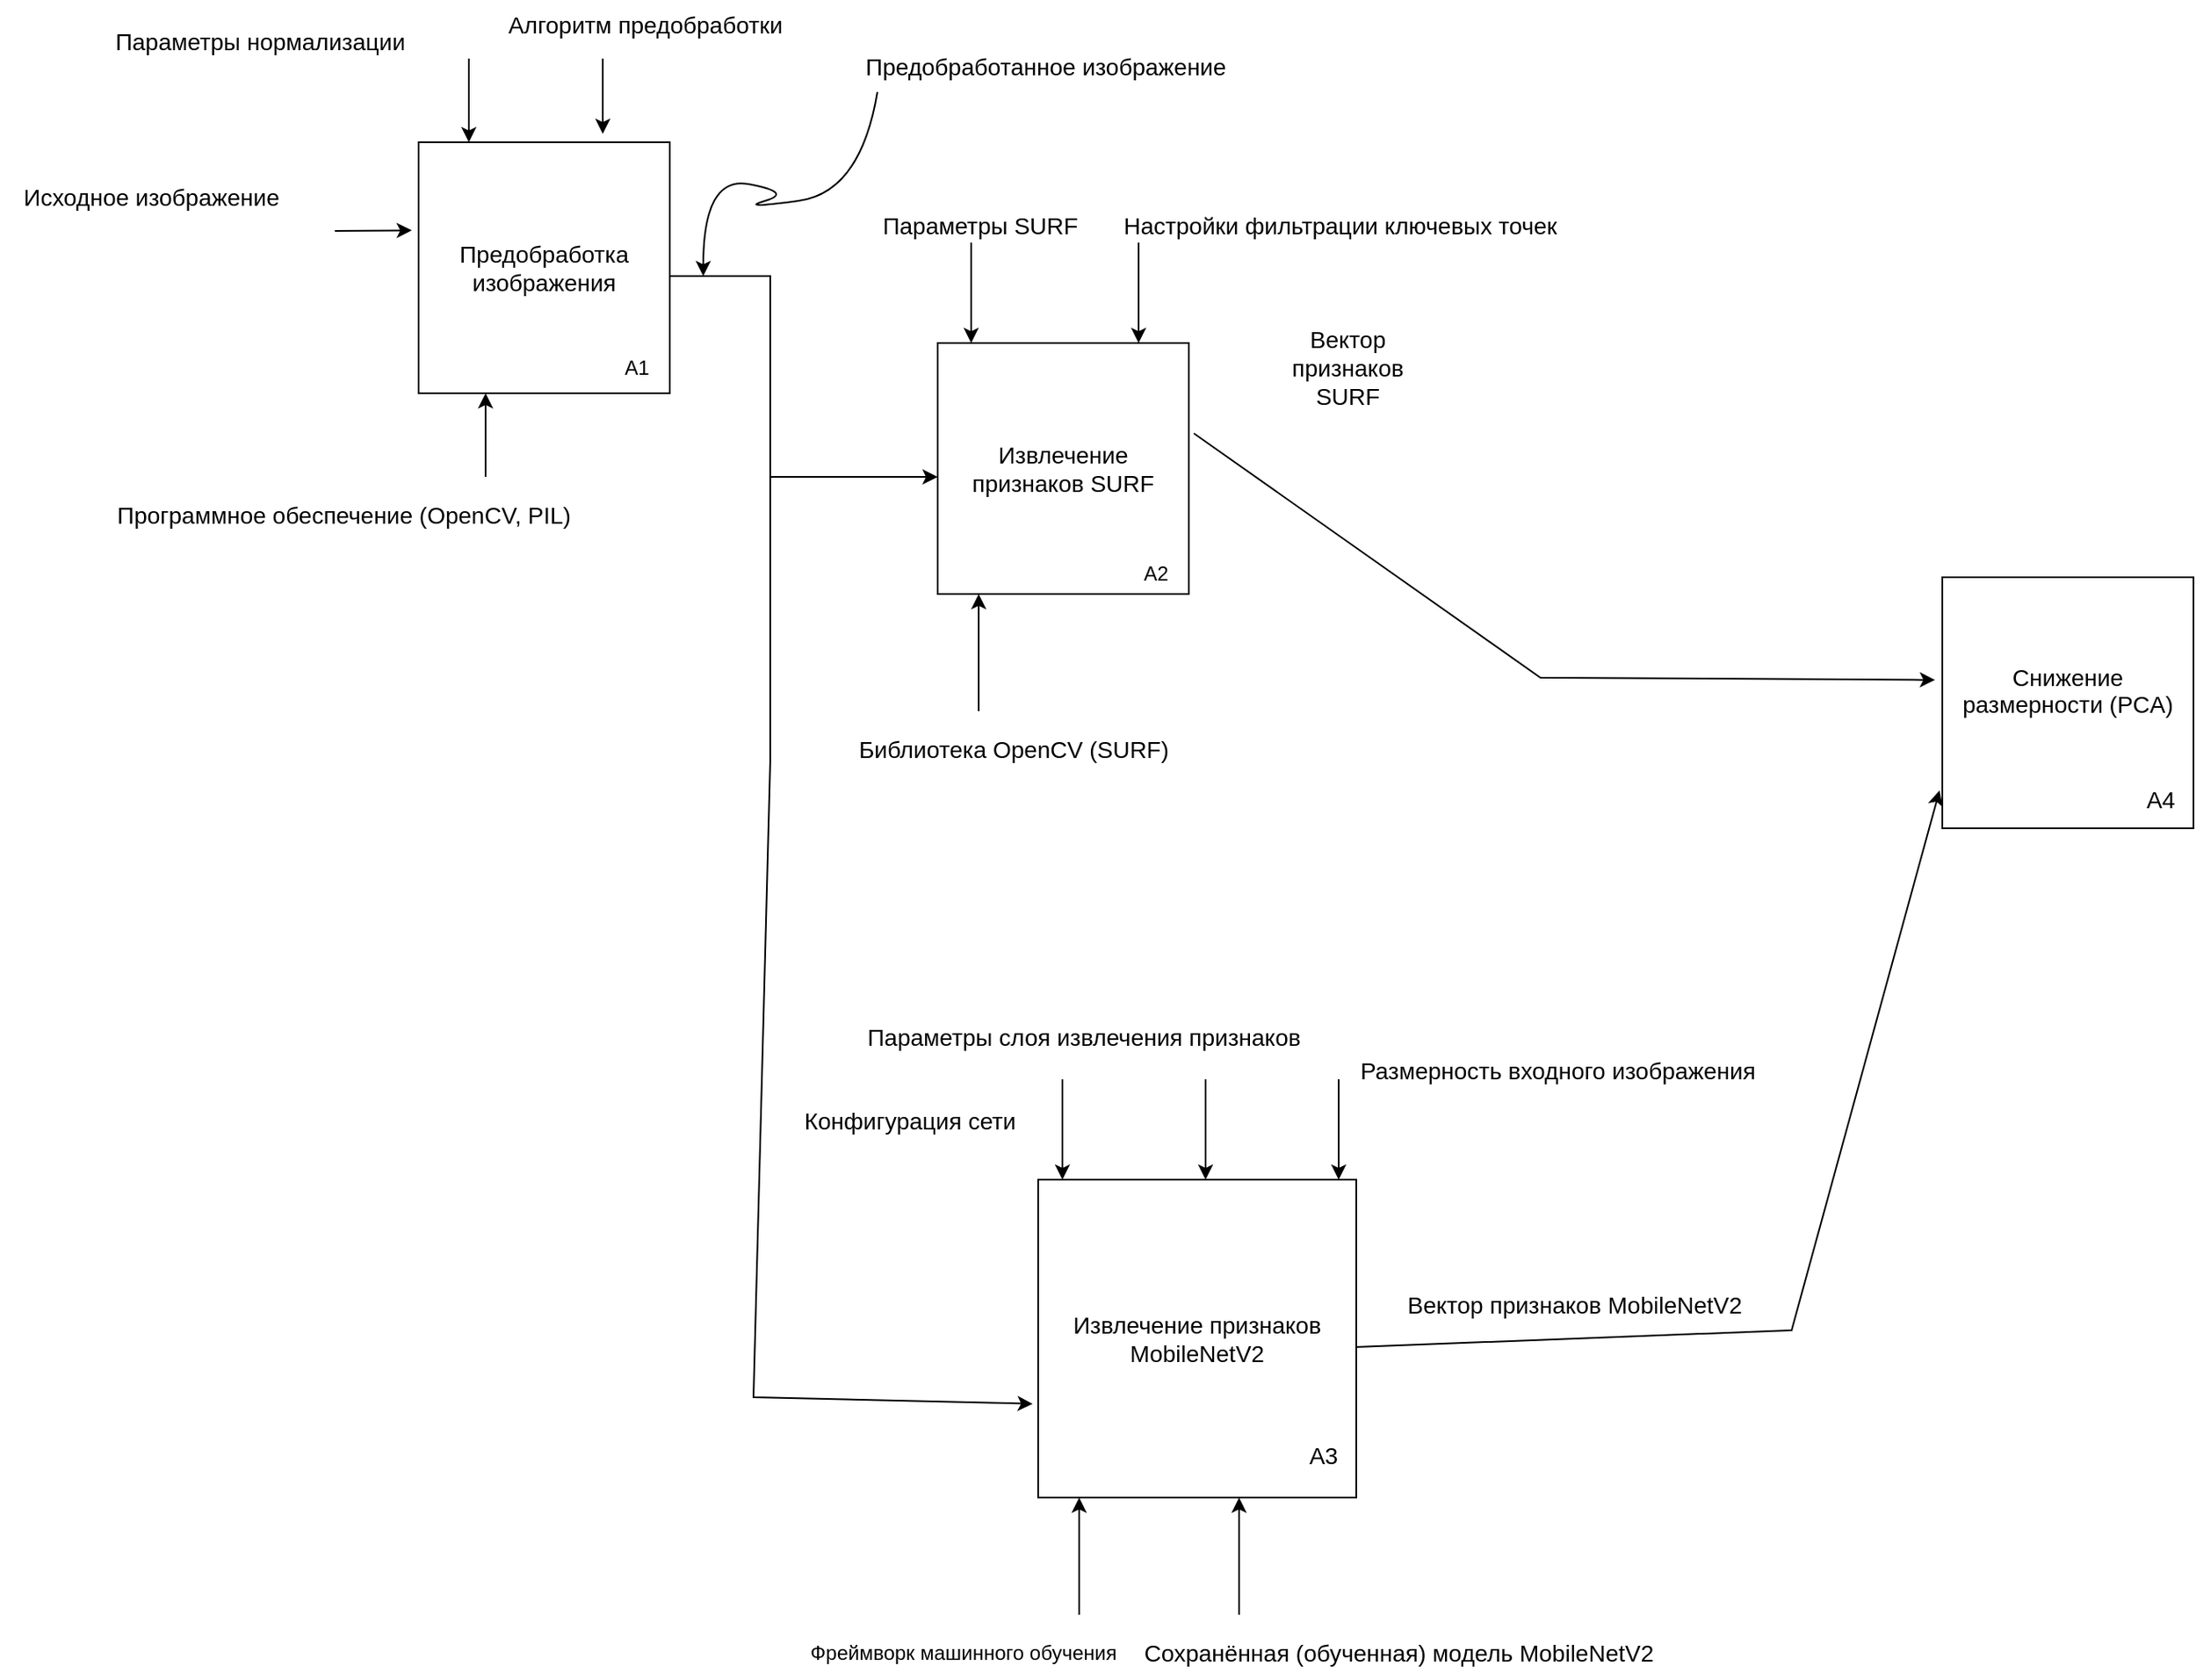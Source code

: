 <mxfile version="27.0.6">
  <diagram name="Page-1" id="yjKHmajVPNLjNDqTINe9">
    <mxGraphModel dx="1613" dy="462" grid="1" gridSize="10" guides="1" tooltips="1" connect="1" arrows="1" fold="1" page="1" pageScale="1" pageWidth="827" pageHeight="1169" math="0" shadow="0">
      <root>
        <mxCell id="0" />
        <mxCell id="1" parent="0" />
        <mxCell id="FVwSHl56AS6buHbsJdmO-1" value="&lt;font style=&quot;font-size: 14px;&quot;&gt;Предобработка изображения&lt;/font&gt;" style="whiteSpace=wrap;html=1;aspect=fixed;" vertex="1" parent="1">
          <mxGeometry x="140" y="100" width="150" height="150" as="geometry" />
        </mxCell>
        <mxCell id="FVwSHl56AS6buHbsJdmO-2" value="A1" style="text;html=1;align=center;verticalAlign=middle;resizable=0;points=[];autosize=1;strokeColor=none;fillColor=none;" vertex="1" parent="1">
          <mxGeometry x="250" y="220" width="40" height="30" as="geometry" />
        </mxCell>
        <mxCell id="FVwSHl56AS6buHbsJdmO-3" value="" style="endArrow=classic;html=1;rounded=0;entryX=-0.027;entryY=0.351;entryDx=0;entryDy=0;entryPerimeter=0;" edge="1" parent="1" target="FVwSHl56AS6buHbsJdmO-1">
          <mxGeometry width="50" height="50" relative="1" as="geometry">
            <mxPoint x="90" y="153" as="sourcePoint" />
            <mxPoint x="400" y="150" as="targetPoint" />
          </mxGeometry>
        </mxCell>
        <mxCell id="FVwSHl56AS6buHbsJdmO-4" value="&lt;font style=&quot;font-size: 14px;&quot;&gt;Исходное изображение&lt;/font&gt;" style="text;html=1;align=center;verticalAlign=middle;resizable=0;points=[];autosize=1;strokeColor=none;fillColor=none;" vertex="1" parent="1">
          <mxGeometry x="-110" y="118" width="180" height="30" as="geometry" />
        </mxCell>
        <mxCell id="FVwSHl56AS6buHbsJdmO-7" value="" style="endArrow=classic;html=1;rounded=0;" edge="1" parent="1">
          <mxGeometry width="50" height="50" relative="1" as="geometry">
            <mxPoint x="170" y="50" as="sourcePoint" />
            <mxPoint x="170" y="100" as="targetPoint" />
          </mxGeometry>
        </mxCell>
        <mxCell id="FVwSHl56AS6buHbsJdmO-8" value="&lt;font style=&quot;font-size: 14px;&quot;&gt;Параметры нормализации&lt;/font&gt;" style="text;html=1;align=center;verticalAlign=middle;resizable=0;points=[];autosize=1;strokeColor=none;fillColor=none;" vertex="1" parent="1">
          <mxGeometry x="-55" y="25" width="200" height="30" as="geometry" />
        </mxCell>
        <mxCell id="FVwSHl56AS6buHbsJdmO-9" value="" style="endArrow=classic;html=1;rounded=0;" edge="1" parent="1">
          <mxGeometry width="50" height="50" relative="1" as="geometry">
            <mxPoint x="250" y="50" as="sourcePoint" />
            <mxPoint x="250" y="95" as="targetPoint" />
          </mxGeometry>
        </mxCell>
        <mxCell id="FVwSHl56AS6buHbsJdmO-10" value="&lt;font style=&quot;font-size: 14px;&quot;&gt;Алгоритм предобработки&lt;/font&gt;" style="text;html=1;align=center;verticalAlign=middle;resizable=0;points=[];autosize=1;strokeColor=none;fillColor=none;" vertex="1" parent="1">
          <mxGeometry x="180" y="15" width="190" height="30" as="geometry" />
        </mxCell>
        <mxCell id="FVwSHl56AS6buHbsJdmO-11" value="" style="endArrow=classic;html=1;rounded=0;" edge="1" parent="1">
          <mxGeometry width="50" height="50" relative="1" as="geometry">
            <mxPoint x="290" y="180" as="sourcePoint" />
            <mxPoint x="450" y="300" as="targetPoint" />
            <Array as="points">
              <mxPoint x="350" y="180" />
              <mxPoint x="350" y="300" />
              <mxPoint x="390" y="300" />
            </Array>
          </mxGeometry>
        </mxCell>
        <mxCell id="FVwSHl56AS6buHbsJdmO-12" value="&lt;font style=&quot;font-size: 14px;&quot;&gt;Извлечение признаков SURF&lt;/font&gt;" style="whiteSpace=wrap;html=1;aspect=fixed;" vertex="1" parent="1">
          <mxGeometry x="450" y="220" width="150" height="150" as="geometry" />
        </mxCell>
        <mxCell id="FVwSHl56AS6buHbsJdmO-13" value="" style="endArrow=classic;html=1;rounded=0;" edge="1" parent="1">
          <mxGeometry width="50" height="50" relative="1" as="geometry">
            <mxPoint x="180" y="300" as="sourcePoint" />
            <mxPoint x="180" y="250" as="targetPoint" />
          </mxGeometry>
        </mxCell>
        <mxCell id="FVwSHl56AS6buHbsJdmO-14" value="&lt;font style=&quot;font-size: 14px;&quot;&gt;Программное обеспечение (OpenCV, PIL)&lt;/font&gt;" style="text;html=1;align=center;verticalAlign=middle;resizable=0;points=[];autosize=1;strokeColor=none;fillColor=none;" vertex="1" parent="1">
          <mxGeometry x="-50" y="308" width="290" height="30" as="geometry" />
        </mxCell>
        <mxCell id="FVwSHl56AS6buHbsJdmO-16" value="&lt;font style=&quot;font-size: 14px;&quot;&gt;Предобработанное изображение&lt;/font&gt;" style="text;whiteSpace=wrap;html=1;" vertex="1" parent="1">
          <mxGeometry x="405" y="40" width="240" height="40" as="geometry" />
        </mxCell>
        <mxCell id="FVwSHl56AS6buHbsJdmO-17" value="" style="endArrow=classic;html=1;rounded=0;" edge="1" parent="1">
          <mxGeometry width="50" height="50" relative="1" as="geometry">
            <mxPoint x="474.5" y="440" as="sourcePoint" />
            <mxPoint x="474.5" y="370" as="targetPoint" />
          </mxGeometry>
        </mxCell>
        <mxCell id="FVwSHl56AS6buHbsJdmO-18" value="" style="endArrow=classic;html=1;rounded=0;" edge="1" parent="1">
          <mxGeometry width="50" height="50" relative="1" as="geometry">
            <mxPoint x="570" y="160" as="sourcePoint" />
            <mxPoint x="570" y="220" as="targetPoint" />
          </mxGeometry>
        </mxCell>
        <mxCell id="FVwSHl56AS6buHbsJdmO-22" value="" style="endArrow=classic;html=1;rounded=0;" edge="1" parent="1">
          <mxGeometry width="50" height="50" relative="1" as="geometry">
            <mxPoint x="470" y="160" as="sourcePoint" />
            <mxPoint x="470" y="220" as="targetPoint" />
          </mxGeometry>
        </mxCell>
        <mxCell id="FVwSHl56AS6buHbsJdmO-23" value="" style="curved=1;endArrow=classic;html=1;rounded=0;" edge="1" parent="1">
          <mxGeometry width="50" height="50" relative="1" as="geometry">
            <mxPoint x="414" y="70" as="sourcePoint" />
            <mxPoint x="310" y="180" as="targetPoint" />
            <Array as="points">
              <mxPoint x="404" y="130" />
              <mxPoint x="330" y="140" />
              <mxPoint x="364" y="130" />
              <mxPoint x="310" y="120" />
            </Array>
          </mxGeometry>
        </mxCell>
        <mxCell id="FVwSHl56AS6buHbsJdmO-19" value="&lt;font style=&quot;font-size: 14px;&quot;&gt;Параметры SURF&lt;/font&gt;" style="text;html=1;align=center;verticalAlign=middle;resizable=0;points=[];autosize=1;strokeColor=none;fillColor=none;" vertex="1" parent="1">
          <mxGeometry x="405" y="135" width="140" height="30" as="geometry" />
        </mxCell>
        <mxCell id="FVwSHl56AS6buHbsJdmO-24" value="&lt;font style=&quot;font-size: 14px;&quot;&gt;Настройки фильтрации ключевых точек&lt;/font&gt;" style="text;html=1;align=center;verticalAlign=middle;resizable=0;points=[];autosize=1;strokeColor=none;fillColor=none;" vertex="1" parent="1">
          <mxGeometry x="550" y="135" width="280" height="30" as="geometry" />
        </mxCell>
        <mxCell id="FVwSHl56AS6buHbsJdmO-25" value="A2" style="text;html=1;align=center;verticalAlign=middle;resizable=0;points=[];autosize=1;strokeColor=none;fillColor=none;" vertex="1" parent="1">
          <mxGeometry x="560" y="343" width="40" height="30" as="geometry" />
        </mxCell>
        <mxCell id="FVwSHl56AS6buHbsJdmO-27" value="&lt;font style=&quot;font-size: 14px;&quot;&gt;Библиотека OpenCV (SURF)&lt;/font&gt;" style="text;html=1;align=center;verticalAlign=middle;resizable=0;points=[];autosize=1;strokeColor=none;fillColor=none;" vertex="1" parent="1">
          <mxGeometry x="390" y="448" width="210" height="30" as="geometry" />
        </mxCell>
        <mxCell id="FVwSHl56AS6buHbsJdmO-29" value="&lt;font style=&quot;font-size: 14px;&quot;&gt;Извлечение признаков MobileNetV2&lt;/font&gt;" style="whiteSpace=wrap;html=1;aspect=fixed;" vertex="1" parent="1">
          <mxGeometry x="510" y="720" width="190" height="190" as="geometry" />
        </mxCell>
        <mxCell id="FVwSHl56AS6buHbsJdmO-30" value="" style="endArrow=classic;html=1;rounded=0;entryX=-0.017;entryY=0.705;entryDx=0;entryDy=0;entryPerimeter=0;" edge="1" parent="1" target="FVwSHl56AS6buHbsJdmO-29">
          <mxGeometry width="50" height="50" relative="1" as="geometry">
            <mxPoint x="350" y="300" as="sourcePoint" />
            <mxPoint x="350" y="640" as="targetPoint" />
            <Array as="points">
              <mxPoint x="350" y="470" />
              <mxPoint x="340" y="850" />
            </Array>
          </mxGeometry>
        </mxCell>
        <mxCell id="FVwSHl56AS6buHbsJdmO-31" value="&lt;font style=&quot;font-size: 14px;&quot;&gt;A3&lt;/font&gt;" style="text;html=1;align=center;verticalAlign=middle;resizable=0;points=[];autosize=1;strokeColor=none;fillColor=none;" vertex="1" parent="1">
          <mxGeometry x="660" y="870" width="40" height="30" as="geometry" />
        </mxCell>
        <mxCell id="FVwSHl56AS6buHbsJdmO-32" value="" style="endArrow=classic;html=1;rounded=0;" edge="1" parent="1">
          <mxGeometry width="50" height="50" relative="1" as="geometry">
            <mxPoint x="524.5" y="660" as="sourcePoint" />
            <mxPoint x="524.5" y="720" as="targetPoint" />
          </mxGeometry>
        </mxCell>
        <mxCell id="FVwSHl56AS6buHbsJdmO-34" value="" style="endArrow=classic;html=1;rounded=0;" edge="1" parent="1">
          <mxGeometry width="50" height="50" relative="1" as="geometry">
            <mxPoint x="610" y="660" as="sourcePoint" />
            <mxPoint x="610" y="720" as="targetPoint" />
          </mxGeometry>
        </mxCell>
        <mxCell id="FVwSHl56AS6buHbsJdmO-36" value="" style="endArrow=classic;html=1;rounded=0;" edge="1" parent="1">
          <mxGeometry width="50" height="50" relative="1" as="geometry">
            <mxPoint x="689.5" y="660" as="sourcePoint" />
            <mxPoint x="689.5" y="720" as="targetPoint" />
          </mxGeometry>
        </mxCell>
        <mxCell id="FVwSHl56AS6buHbsJdmO-37" value="&lt;font style=&quot;font-size: 14px;&quot;&gt;Конфигурация сети&amp;nbsp;&lt;/font&gt;" style="text;html=1;align=center;verticalAlign=middle;resizable=0;points=[];autosize=1;strokeColor=none;fillColor=none;" vertex="1" parent="1">
          <mxGeometry x="360" y="670" width="150" height="30" as="geometry" />
        </mxCell>
        <mxCell id="FVwSHl56AS6buHbsJdmO-39" value="&lt;font style=&quot;font-size: 14px;&quot;&gt;&amp;nbsp;Параметры слоя извлечения признаков&lt;/font&gt;" style="text;html=1;align=center;verticalAlign=middle;resizable=0;points=[];autosize=1;strokeColor=none;fillColor=none;" vertex="1" parent="1">
          <mxGeometry x="390" y="620" width="290" height="30" as="geometry" />
        </mxCell>
        <mxCell id="FVwSHl56AS6buHbsJdmO-40" value="&lt;font style=&quot;font-size: 14px;&quot;&gt;Размерность входного изображения&lt;/font&gt;" style="text;html=1;align=center;verticalAlign=middle;resizable=0;points=[];autosize=1;strokeColor=none;fillColor=none;" vertex="1" parent="1">
          <mxGeometry x="690" y="640" width="260" height="30" as="geometry" />
        </mxCell>
        <mxCell id="FVwSHl56AS6buHbsJdmO-41" value="" style="endArrow=classic;html=1;rounded=0;" edge="1" parent="1">
          <mxGeometry width="50" height="50" relative="1" as="geometry">
            <mxPoint x="534.5" y="980" as="sourcePoint" />
            <mxPoint x="534.5" y="910" as="targetPoint" />
          </mxGeometry>
        </mxCell>
        <mxCell id="FVwSHl56AS6buHbsJdmO-43" value="" style="endArrow=classic;html=1;rounded=0;" edge="1" parent="1">
          <mxGeometry width="50" height="50" relative="1" as="geometry">
            <mxPoint x="630" y="980" as="sourcePoint" />
            <mxPoint x="630" y="910" as="targetPoint" />
          </mxGeometry>
        </mxCell>
        <mxCell id="FVwSHl56AS6buHbsJdmO-44" value="Фреймворк машинного обучения" style="text;html=1;align=center;verticalAlign=middle;resizable=0;points=[];autosize=1;strokeColor=none;fillColor=none;" vertex="1" parent="1">
          <mxGeometry x="360" y="988" width="210" height="30" as="geometry" />
        </mxCell>
        <mxCell id="FVwSHl56AS6buHbsJdmO-45" value="&lt;font style=&quot;font-size: 14px;&quot;&gt;Сохранённая (обученная) модель MobileNetV2&lt;/font&gt;" style="text;html=1;align=center;verticalAlign=middle;resizable=0;points=[];autosize=1;strokeColor=none;fillColor=none;" vertex="1" parent="1">
          <mxGeometry x="560" y="988" width="330" height="30" as="geometry" />
        </mxCell>
        <mxCell id="FVwSHl56AS6buHbsJdmO-46" value="" style="endArrow=classic;html=1;rounded=0;entryX=-0.011;entryY=0.849;entryDx=0;entryDy=0;entryPerimeter=0;" edge="1" parent="1" target="FVwSHl56AS6buHbsJdmO-50">
          <mxGeometry width="50" height="50" relative="1" as="geometry">
            <mxPoint x="700" y="820" as="sourcePoint" />
            <mxPoint x="1072" y="820" as="targetPoint" />
            <Array as="points">
              <mxPoint x="960" y="810" />
            </Array>
          </mxGeometry>
        </mxCell>
        <mxCell id="FVwSHl56AS6buHbsJdmO-47" value="" style="endArrow=classic;html=1;rounded=0;exitX=1.02;exitY=0.36;exitDx=0;exitDy=0;exitPerimeter=0;entryX=-0.029;entryY=0.409;entryDx=0;entryDy=0;entryPerimeter=0;" edge="1" parent="1" source="FVwSHl56AS6buHbsJdmO-12" target="FVwSHl56AS6buHbsJdmO-50">
          <mxGeometry width="50" height="50" relative="1" as="geometry">
            <mxPoint x="690" y="270" as="sourcePoint" />
            <mxPoint x="870" y="280" as="targetPoint" />
            <Array as="points">
              <mxPoint x="810" y="420" />
            </Array>
          </mxGeometry>
        </mxCell>
        <mxCell id="FVwSHl56AS6buHbsJdmO-48" value="&lt;font style=&quot;font-size: 14px;&quot;&gt;Вектор признаков SURF&lt;/font&gt;" style="text;html=1;align=center;verticalAlign=middle;whiteSpace=wrap;rounded=0;" vertex="1" parent="1">
          <mxGeometry x="645" y="220" width="100" height="30" as="geometry" />
        </mxCell>
        <mxCell id="FVwSHl56AS6buHbsJdmO-49" value="&lt;font style=&quot;font-size: 14px;&quot;&gt;Вектор признаков MobileNetV2&lt;/font&gt;" style="text;html=1;align=center;verticalAlign=middle;resizable=0;points=[];autosize=1;strokeColor=none;fillColor=none;" vertex="1" parent="1">
          <mxGeometry x="720" y="780" width="220" height="30" as="geometry" />
        </mxCell>
        <mxCell id="FVwSHl56AS6buHbsJdmO-50" value="&lt;font style=&quot;font-size: 14px;&quot;&gt;Снижение размерности&lt;/font&gt;&lt;span style=&quot;background-color: transparent; font-size: 14px;&quot;&gt;&amp;nbsp;(PCA)&lt;/span&gt;&lt;div&gt;&lt;span style=&quot;background-color: transparent; color: light-dark(rgb(0, 0, 0), rgb(255, 255, 255));&quot;&gt;&lt;br&gt;&lt;/span&gt;&lt;/div&gt;" style="whiteSpace=wrap;html=1;aspect=fixed;" vertex="1" parent="1">
          <mxGeometry x="1050" y="360" width="150" height="150" as="geometry" />
        </mxCell>
        <mxCell id="FVwSHl56AS6buHbsJdmO-51" value="&lt;font style=&quot;font-size: 14px;&quot;&gt;A4&lt;/font&gt;" style="text;html=1;align=center;verticalAlign=middle;resizable=0;points=[];autosize=1;strokeColor=none;fillColor=none;" vertex="1" parent="1">
          <mxGeometry x="1160" y="478" width="40" height="30" as="geometry" />
        </mxCell>
      </root>
    </mxGraphModel>
  </diagram>
</mxfile>
